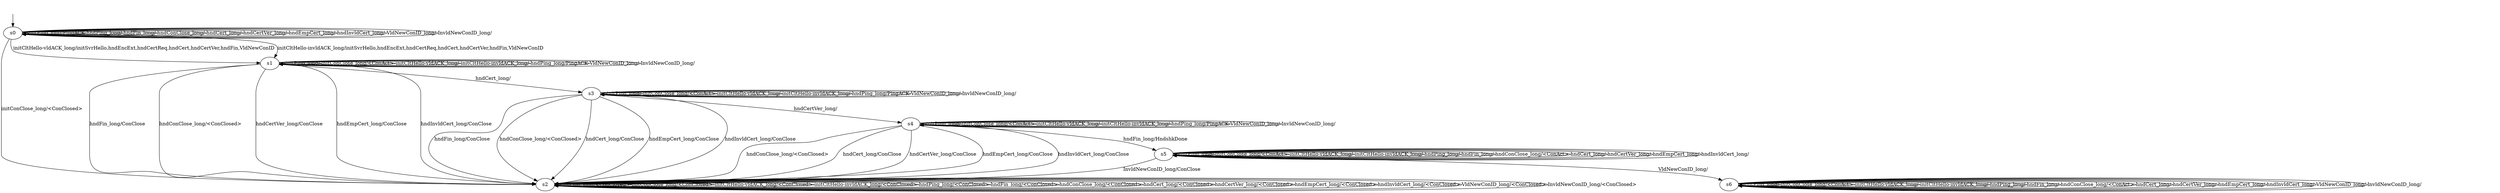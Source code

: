 digraph "quinnModels/quinn-BWCA-l-0/learnedModel" {
s0 [label=s0];
s1 [label=s1];
s2 [label=s2];
s3 [label=s3];
s4 [label=s4];
s5 [label=s5];
s6 [label=s6];
s0 -> s0  [label="initPing_long/PingACK "];
s0 -> s2  [label="initConClose_long/<ConClosed> "];
s0 -> s1  [label="initCltHello-vldACK_long/initSvrHello,hndEncExt,hndCertReq,hndCert,hndCertVer,hndFin,VldNewConID "];
s0 -> s1  [label="initCltHello-invldACK_long/initSvrHello,hndEncExt,hndCertReq,hndCert,hndCertVer,hndFin,VldNewConID "];
s0 -> s0  [label="hndPing_long/ "];
s0 -> s0  [label="hndFin_long/ "];
s0 -> s0  [label="hndConClose_long/ "];
s0 -> s0  [label="hndCert_long/ "];
s0 -> s0  [label="hndCertVer_long/ "];
s0 -> s0  [label="hndEmpCert_long/ "];
s0 -> s0  [label="hndInvldCert_long/ "];
s0 -> s0  [label="VldNewConID_long/ "];
s0 -> s0  [label="InvldNewConID_long/ "];
s1 -> s1  [label="initPing_long/ "];
s1 -> s1  [label="initConClose_long/<ConAct> "];
s1 -> s1  [label="initCltHello-vldACK_long/ "];
s1 -> s1  [label="initCltHello-invldACK_long/ "];
s1 -> s1  [label="hndPing_long/PingACK "];
s1 -> s2  [label="hndFin_long/ConClose "];
s1 -> s2  [label="hndConClose_long/<ConClosed> "];
s1 -> s3  [label="hndCert_long/ "];
s1 -> s2  [label="hndCertVer_long/ConClose "];
s1 -> s2  [label="hndEmpCert_long/ConClose "];
s1 -> s2  [label="hndInvldCert_long/ConClose "];
s1 -> s1  [label="VldNewConID_long/ "];
s1 -> s1  [label="InvldNewConID_long/ "];
s2 -> s2  [label="initPing_long/<ConClosed> "];
s2 -> s2  [label="initConClose_long/<ConClosed> "];
s2 -> s2  [label="initCltHello-vldACK_long/<ConClosed> "];
s2 -> s2  [label="initCltHello-invldACK_long/<ConClosed> "];
s2 -> s2  [label="hndPing_long/<ConClosed> "];
s2 -> s2  [label="hndFin_long/<ConClosed> "];
s2 -> s2  [label="hndConClose_long/<ConClosed> "];
s2 -> s2  [label="hndCert_long/<ConClosed> "];
s2 -> s2  [label="hndCertVer_long/<ConClosed> "];
s2 -> s2  [label="hndEmpCert_long/<ConClosed> "];
s2 -> s2  [label="hndInvldCert_long/<ConClosed> "];
s2 -> s2  [label="VldNewConID_long/<ConClosed> "];
s2 -> s2  [label="InvldNewConID_long/<ConClosed> "];
s3 -> s3  [label="initPing_long/ "];
s3 -> s3  [label="initConClose_long/<ConAct> "];
s3 -> s3  [label="initCltHello-vldACK_long/ "];
s3 -> s3  [label="initCltHello-invldACK_long/ "];
s3 -> s3  [label="hndPing_long/PingACK "];
s3 -> s2  [label="hndFin_long/ConClose "];
s3 -> s2  [label="hndConClose_long/<ConClosed> "];
s3 -> s2  [label="hndCert_long/ConClose "];
s3 -> s4  [label="hndCertVer_long/ "];
s3 -> s2  [label="hndEmpCert_long/ConClose "];
s3 -> s2  [label="hndInvldCert_long/ConClose "];
s3 -> s3  [label="VldNewConID_long/ "];
s3 -> s3  [label="InvldNewConID_long/ "];
s4 -> s4  [label="initPing_long/ "];
s4 -> s4  [label="initConClose_long/<ConAct> "];
s4 -> s4  [label="initCltHello-vldACK_long/ "];
s4 -> s4  [label="initCltHello-invldACK_long/ "];
s4 -> s4  [label="hndPing_long/PingACK "];
s4 -> s5  [label="hndFin_long/HndshkDone "];
s4 -> s2  [label="hndConClose_long/<ConClosed> "];
s4 -> s2  [label="hndCert_long/ConClose "];
s4 -> s2  [label="hndCertVer_long/ConClose "];
s4 -> s2  [label="hndEmpCert_long/ConClose "];
s4 -> s2  [label="hndInvldCert_long/ConClose "];
s4 -> s4  [label="VldNewConID_long/ "];
s4 -> s4  [label="InvldNewConID_long/ "];
s5 -> s5  [label="initPing_long/ "];
s5 -> s5  [label="initConClose_long/<ConAct> "];
s5 -> s5  [label="initCltHello-vldACK_long/ "];
s5 -> s5  [label="initCltHello-invldACK_long/ "];
s5 -> s5  [label="hndPing_long/ "];
s5 -> s5  [label="hndFin_long/ "];
s5 -> s5  [label="hndConClose_long/<ConAct> "];
s5 -> s5  [label="hndCert_long/ "];
s5 -> s5  [label="hndCertVer_long/ "];
s5 -> s5  [label="hndEmpCert_long/ "];
s5 -> s5  [label="hndInvldCert_long/ "];
s5 -> s6  [label="VldNewConID_long/ "];
s5 -> s2  [label="InvldNewConID_long/ConClose "];
s6 -> s6  [label="initPing_long/ "];
s6 -> s6  [label="initConClose_long/<ConAct> "];
s6 -> s6  [label="initCltHello-vldACK_long/ "];
s6 -> s6  [label="initCltHello-invldACK_long/ "];
s6 -> s6  [label="hndPing_long/ "];
s6 -> s6  [label="hndFin_long/ "];
s6 -> s6  [label="hndConClose_long/<ConAct> "];
s6 -> s6  [label="hndCert_long/ "];
s6 -> s6  [label="hndCertVer_long/ "];
s6 -> s6  [label="hndEmpCert_long/ "];
s6 -> s6  [label="hndInvldCert_long/ "];
s6 -> s6  [label="VldNewConID_long/ "];
s6 -> s6  [label="InvldNewConID_long/ "];
__start0 [label="", shape=none];
__start0 -> s0  [label=""];
}
